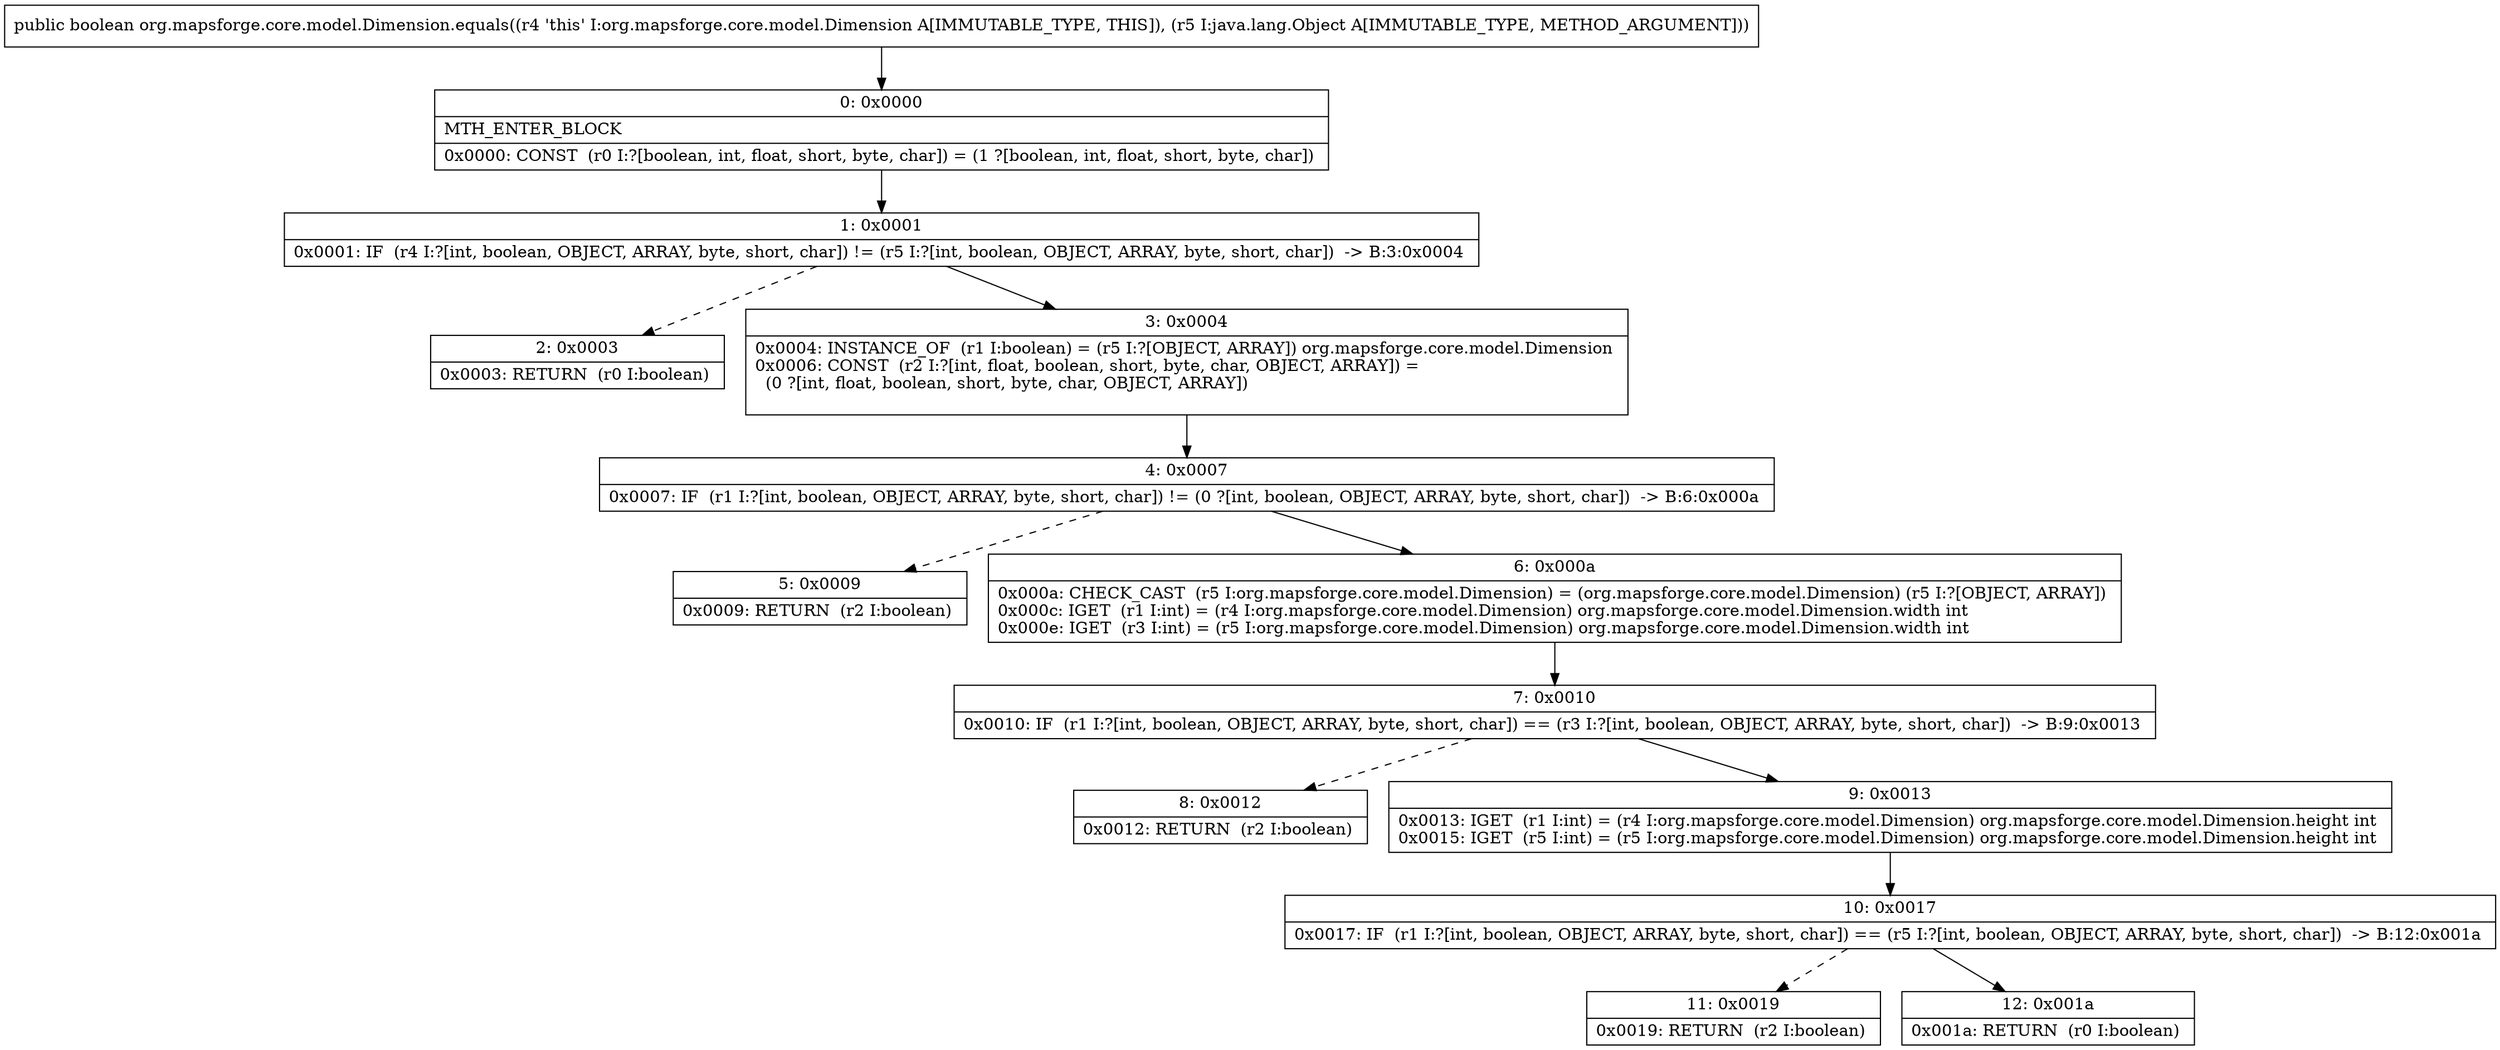 digraph "CFG fororg.mapsforge.core.model.Dimension.equals(Ljava\/lang\/Object;)Z" {
Node_0 [shape=record,label="{0\:\ 0x0000|MTH_ENTER_BLOCK\l|0x0000: CONST  (r0 I:?[boolean, int, float, short, byte, char]) = (1 ?[boolean, int, float, short, byte, char]) \l}"];
Node_1 [shape=record,label="{1\:\ 0x0001|0x0001: IF  (r4 I:?[int, boolean, OBJECT, ARRAY, byte, short, char]) != (r5 I:?[int, boolean, OBJECT, ARRAY, byte, short, char])  \-\> B:3:0x0004 \l}"];
Node_2 [shape=record,label="{2\:\ 0x0003|0x0003: RETURN  (r0 I:boolean) \l}"];
Node_3 [shape=record,label="{3\:\ 0x0004|0x0004: INSTANCE_OF  (r1 I:boolean) = (r5 I:?[OBJECT, ARRAY]) org.mapsforge.core.model.Dimension \l0x0006: CONST  (r2 I:?[int, float, boolean, short, byte, char, OBJECT, ARRAY]) = \l  (0 ?[int, float, boolean, short, byte, char, OBJECT, ARRAY])\l \l}"];
Node_4 [shape=record,label="{4\:\ 0x0007|0x0007: IF  (r1 I:?[int, boolean, OBJECT, ARRAY, byte, short, char]) != (0 ?[int, boolean, OBJECT, ARRAY, byte, short, char])  \-\> B:6:0x000a \l}"];
Node_5 [shape=record,label="{5\:\ 0x0009|0x0009: RETURN  (r2 I:boolean) \l}"];
Node_6 [shape=record,label="{6\:\ 0x000a|0x000a: CHECK_CAST  (r5 I:org.mapsforge.core.model.Dimension) = (org.mapsforge.core.model.Dimension) (r5 I:?[OBJECT, ARRAY]) \l0x000c: IGET  (r1 I:int) = (r4 I:org.mapsforge.core.model.Dimension) org.mapsforge.core.model.Dimension.width int \l0x000e: IGET  (r3 I:int) = (r5 I:org.mapsforge.core.model.Dimension) org.mapsforge.core.model.Dimension.width int \l}"];
Node_7 [shape=record,label="{7\:\ 0x0010|0x0010: IF  (r1 I:?[int, boolean, OBJECT, ARRAY, byte, short, char]) == (r3 I:?[int, boolean, OBJECT, ARRAY, byte, short, char])  \-\> B:9:0x0013 \l}"];
Node_8 [shape=record,label="{8\:\ 0x0012|0x0012: RETURN  (r2 I:boolean) \l}"];
Node_9 [shape=record,label="{9\:\ 0x0013|0x0013: IGET  (r1 I:int) = (r4 I:org.mapsforge.core.model.Dimension) org.mapsforge.core.model.Dimension.height int \l0x0015: IGET  (r5 I:int) = (r5 I:org.mapsforge.core.model.Dimension) org.mapsforge.core.model.Dimension.height int \l}"];
Node_10 [shape=record,label="{10\:\ 0x0017|0x0017: IF  (r1 I:?[int, boolean, OBJECT, ARRAY, byte, short, char]) == (r5 I:?[int, boolean, OBJECT, ARRAY, byte, short, char])  \-\> B:12:0x001a \l}"];
Node_11 [shape=record,label="{11\:\ 0x0019|0x0019: RETURN  (r2 I:boolean) \l}"];
Node_12 [shape=record,label="{12\:\ 0x001a|0x001a: RETURN  (r0 I:boolean) \l}"];
MethodNode[shape=record,label="{public boolean org.mapsforge.core.model.Dimension.equals((r4 'this' I:org.mapsforge.core.model.Dimension A[IMMUTABLE_TYPE, THIS]), (r5 I:java.lang.Object A[IMMUTABLE_TYPE, METHOD_ARGUMENT])) }"];
MethodNode -> Node_0;
Node_0 -> Node_1;
Node_1 -> Node_2[style=dashed];
Node_1 -> Node_3;
Node_3 -> Node_4;
Node_4 -> Node_5[style=dashed];
Node_4 -> Node_6;
Node_6 -> Node_7;
Node_7 -> Node_8[style=dashed];
Node_7 -> Node_9;
Node_9 -> Node_10;
Node_10 -> Node_11[style=dashed];
Node_10 -> Node_12;
}

